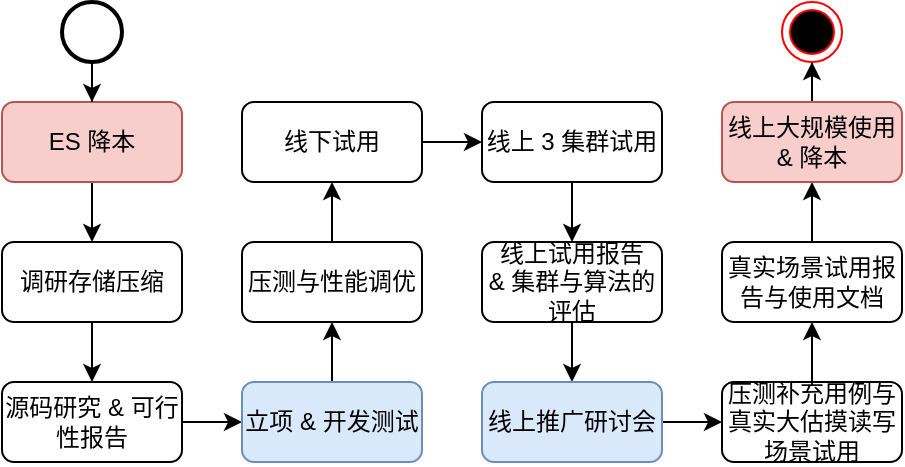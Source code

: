 <mxfile version="24.8.4">
  <diagram name="第 1 页" id="w13DN-Jho_rv4St1jMjP">
    <mxGraphModel dx="707" dy="385" grid="0" gridSize="10" guides="1" tooltips="1" connect="1" arrows="1" fold="1" page="1" pageScale="1" pageWidth="827" pageHeight="1169" math="0" shadow="0">
      <root>
        <mxCell id="0" />
        <mxCell id="1" parent="0" />
        <mxCell id="mH3gT8QZtKuDU6rffEXB-19" value="" style="edgeStyle=orthogonalEdgeStyle;rounded=0;orthogonalLoop=1;jettySize=auto;html=1;entryX=0.5;entryY=0;entryDx=0;entryDy=0;" parent="1" source="mH3gT8QZtKuDU6rffEXB-1" target="mH3gT8QZtKuDU6rffEXB-2" edge="1">
          <mxGeometry relative="1" as="geometry" />
        </mxCell>
        <mxCell id="mH3gT8QZtKuDU6rffEXB-1" value="ES 降本" style="rounded=1;whiteSpace=wrap;html=1;fillColor=#f8cecc;strokeColor=#b85450;" parent="1" vertex="1">
          <mxGeometry x="150" y="110" width="90" height="40" as="geometry" />
        </mxCell>
        <mxCell id="kS0g3msCb1SnPJ0FawBT-1" value="" style="edgeStyle=orthogonalEdgeStyle;rounded=0;orthogonalLoop=1;jettySize=auto;html=1;" edge="1" parent="1" source="mH3gT8QZtKuDU6rffEXB-2" target="mH3gT8QZtKuDU6rffEXB-4">
          <mxGeometry relative="1" as="geometry" />
        </mxCell>
        <mxCell id="mH3gT8QZtKuDU6rffEXB-2" value="调研存储压缩" style="rounded=1;whiteSpace=wrap;html=1;" parent="1" vertex="1">
          <mxGeometry x="150" y="180" width="90" height="40" as="geometry" />
        </mxCell>
        <mxCell id="mH3gT8QZtKuDU6rffEXB-21" value="" style="edgeStyle=orthogonalEdgeStyle;rounded=0;orthogonalLoop=1;jettySize=auto;html=1;" parent="1" source="mH3gT8QZtKuDU6rffEXB-4" target="mH3gT8QZtKuDU6rffEXB-5" edge="1">
          <mxGeometry relative="1" as="geometry" />
        </mxCell>
        <mxCell id="mH3gT8QZtKuDU6rffEXB-4" value="源码研究 &amp;amp; 可行性报告" style="rounded=1;whiteSpace=wrap;html=1;" parent="1" vertex="1">
          <mxGeometry x="150" y="250" width="90" height="40" as="geometry" />
        </mxCell>
        <mxCell id="mH3gT8QZtKuDU6rffEXB-22" value="" style="edgeStyle=orthogonalEdgeStyle;rounded=0;orthogonalLoop=1;jettySize=auto;html=1;entryX=0.5;entryY=1;entryDx=0;entryDy=0;" parent="1" source="mH3gT8QZtKuDU6rffEXB-5" target="mH3gT8QZtKuDU6rffEXB-6" edge="1">
          <mxGeometry relative="1" as="geometry" />
        </mxCell>
        <mxCell id="mH3gT8QZtKuDU6rffEXB-5" value="立项 &amp;amp; 开发测试" style="rounded=1;whiteSpace=wrap;html=1;fillColor=#dae8fc;strokeColor=#6c8ebf;" parent="1" vertex="1">
          <mxGeometry x="270" y="250" width="90" height="40" as="geometry" />
        </mxCell>
        <mxCell id="mH3gT8QZtKuDU6rffEXB-23" value="" style="edgeStyle=orthogonalEdgeStyle;rounded=0;orthogonalLoop=1;jettySize=auto;html=1;" parent="1" source="mH3gT8QZtKuDU6rffEXB-6" target="mH3gT8QZtKuDU6rffEXB-7" edge="1">
          <mxGeometry relative="1" as="geometry" />
        </mxCell>
        <mxCell id="mH3gT8QZtKuDU6rffEXB-6" value="压测与性能调优" style="rounded=1;whiteSpace=wrap;html=1;" parent="1" vertex="1">
          <mxGeometry x="270" y="180" width="90" height="40" as="geometry" />
        </mxCell>
        <mxCell id="mH3gT8QZtKuDU6rffEXB-24" value="" style="edgeStyle=orthogonalEdgeStyle;rounded=0;orthogonalLoop=1;jettySize=auto;html=1;" parent="1" source="mH3gT8QZtKuDU6rffEXB-7" target="mH3gT8QZtKuDU6rffEXB-8" edge="1">
          <mxGeometry relative="1" as="geometry" />
        </mxCell>
        <mxCell id="mH3gT8QZtKuDU6rffEXB-7" value="线下试用" style="rounded=1;whiteSpace=wrap;html=1;" parent="1" vertex="1">
          <mxGeometry x="270" y="110" width="90" height="40" as="geometry" />
        </mxCell>
        <mxCell id="mH3gT8QZtKuDU6rffEXB-25" value="" style="edgeStyle=orthogonalEdgeStyle;rounded=0;orthogonalLoop=1;jettySize=auto;html=1;entryX=0.5;entryY=0;entryDx=0;entryDy=0;" parent="1" source="mH3gT8QZtKuDU6rffEXB-8" target="mH3gT8QZtKuDU6rffEXB-9" edge="1">
          <mxGeometry relative="1" as="geometry" />
        </mxCell>
        <mxCell id="mH3gT8QZtKuDU6rffEXB-8" value="线上 3 集群试用" style="rounded=1;whiteSpace=wrap;html=1;" parent="1" vertex="1">
          <mxGeometry x="390" y="110" width="90" height="40" as="geometry" />
        </mxCell>
        <mxCell id="mH3gT8QZtKuDU6rffEXB-26" value="" style="edgeStyle=orthogonalEdgeStyle;rounded=0;orthogonalLoop=1;jettySize=auto;html=1;" parent="1" source="mH3gT8QZtKuDU6rffEXB-9" target="mH3gT8QZtKuDU6rffEXB-10" edge="1">
          <mxGeometry relative="1" as="geometry" />
        </mxCell>
        <mxCell id="mH3gT8QZtKuDU6rffEXB-9" value="线上试用报告 &amp;amp;&amp;nbsp;集群与算法的评估" style="rounded=1;whiteSpace=wrap;html=1;" parent="1" vertex="1">
          <mxGeometry x="390" y="180" width="90" height="40" as="geometry" />
        </mxCell>
        <mxCell id="mH3gT8QZtKuDU6rffEXB-27" value="" style="edgeStyle=orthogonalEdgeStyle;rounded=0;orthogonalLoop=1;jettySize=auto;html=1;" parent="1" source="mH3gT8QZtKuDU6rffEXB-10" target="mH3gT8QZtKuDU6rffEXB-11" edge="1">
          <mxGeometry relative="1" as="geometry" />
        </mxCell>
        <mxCell id="mH3gT8QZtKuDU6rffEXB-10" value="线上推广研讨会" style="rounded=1;whiteSpace=wrap;html=1;fillColor=#dae8fc;strokeColor=#6c8ebf;" parent="1" vertex="1">
          <mxGeometry x="390" y="250" width="90" height="40" as="geometry" />
        </mxCell>
        <mxCell id="mH3gT8QZtKuDU6rffEXB-28" value="" style="edgeStyle=orthogonalEdgeStyle;rounded=0;orthogonalLoop=1;jettySize=auto;html=1;entryX=0.5;entryY=1;entryDx=0;entryDy=0;" parent="1" source="mH3gT8QZtKuDU6rffEXB-11" target="mH3gT8QZtKuDU6rffEXB-12" edge="1">
          <mxGeometry relative="1" as="geometry" />
        </mxCell>
        <mxCell id="mH3gT8QZtKuDU6rffEXB-11" value="压测补充用例与真实大估摸读写场景试用" style="rounded=1;whiteSpace=wrap;html=1;" parent="1" vertex="1">
          <mxGeometry x="510" y="250" width="90" height="40" as="geometry" />
        </mxCell>
        <mxCell id="mH3gT8QZtKuDU6rffEXB-29" value="" style="edgeStyle=orthogonalEdgeStyle;rounded=0;orthogonalLoop=1;jettySize=auto;html=1;entryX=0.5;entryY=1;entryDx=0;entryDy=0;" parent="1" source="mH3gT8QZtKuDU6rffEXB-12" target="mH3gT8QZtKuDU6rffEXB-13" edge="1">
          <mxGeometry relative="1" as="geometry" />
        </mxCell>
        <mxCell id="mH3gT8QZtKuDU6rffEXB-12" value="真实场景试用报告与使用文档" style="rounded=1;whiteSpace=wrap;html=1;" parent="1" vertex="1">
          <mxGeometry x="510" y="180" width="90" height="40" as="geometry" />
        </mxCell>
        <mxCell id="mH3gT8QZtKuDU6rffEXB-30" value="" style="edgeStyle=orthogonalEdgeStyle;rounded=0;orthogonalLoop=1;jettySize=auto;html=1;" parent="1" source="mH3gT8QZtKuDU6rffEXB-13" target="mH3gT8QZtKuDU6rffEXB-15" edge="1">
          <mxGeometry relative="1" as="geometry" />
        </mxCell>
        <mxCell id="mH3gT8QZtKuDU6rffEXB-13" value="线上大规模使用 &amp;amp; 降本" style="rounded=1;whiteSpace=wrap;html=1;fillColor=#f8cecc;strokeColor=#b85450;" parent="1" vertex="1">
          <mxGeometry x="510" y="110" width="90" height="40" as="geometry" />
        </mxCell>
        <mxCell id="mH3gT8QZtKuDU6rffEXB-15" value="" style="ellipse;html=1;shape=endState;fillColor=#000000;strokeColor=#ff0000;" parent="1" vertex="1">
          <mxGeometry x="540" y="60" width="30" height="30" as="geometry" />
        </mxCell>
        <mxCell id="mH3gT8QZtKuDU6rffEXB-18" value="" style="edgeStyle=orthogonalEdgeStyle;rounded=0;orthogonalLoop=1;jettySize=auto;html=1;entryX=0.5;entryY=0;entryDx=0;entryDy=0;" parent="1" source="mH3gT8QZtKuDU6rffEXB-17" target="mH3gT8QZtKuDU6rffEXB-1" edge="1">
          <mxGeometry relative="1" as="geometry">
            <mxPoint x="195" y="180" as="targetPoint" />
          </mxGeometry>
        </mxCell>
        <mxCell id="mH3gT8QZtKuDU6rffEXB-17" value="" style="strokeWidth=2;html=1;shape=mxgraph.flowchart.start_2;whiteSpace=wrap;" parent="1" vertex="1">
          <mxGeometry x="180" y="60" width="30" height="30" as="geometry" />
        </mxCell>
      </root>
    </mxGraphModel>
  </diagram>
</mxfile>
